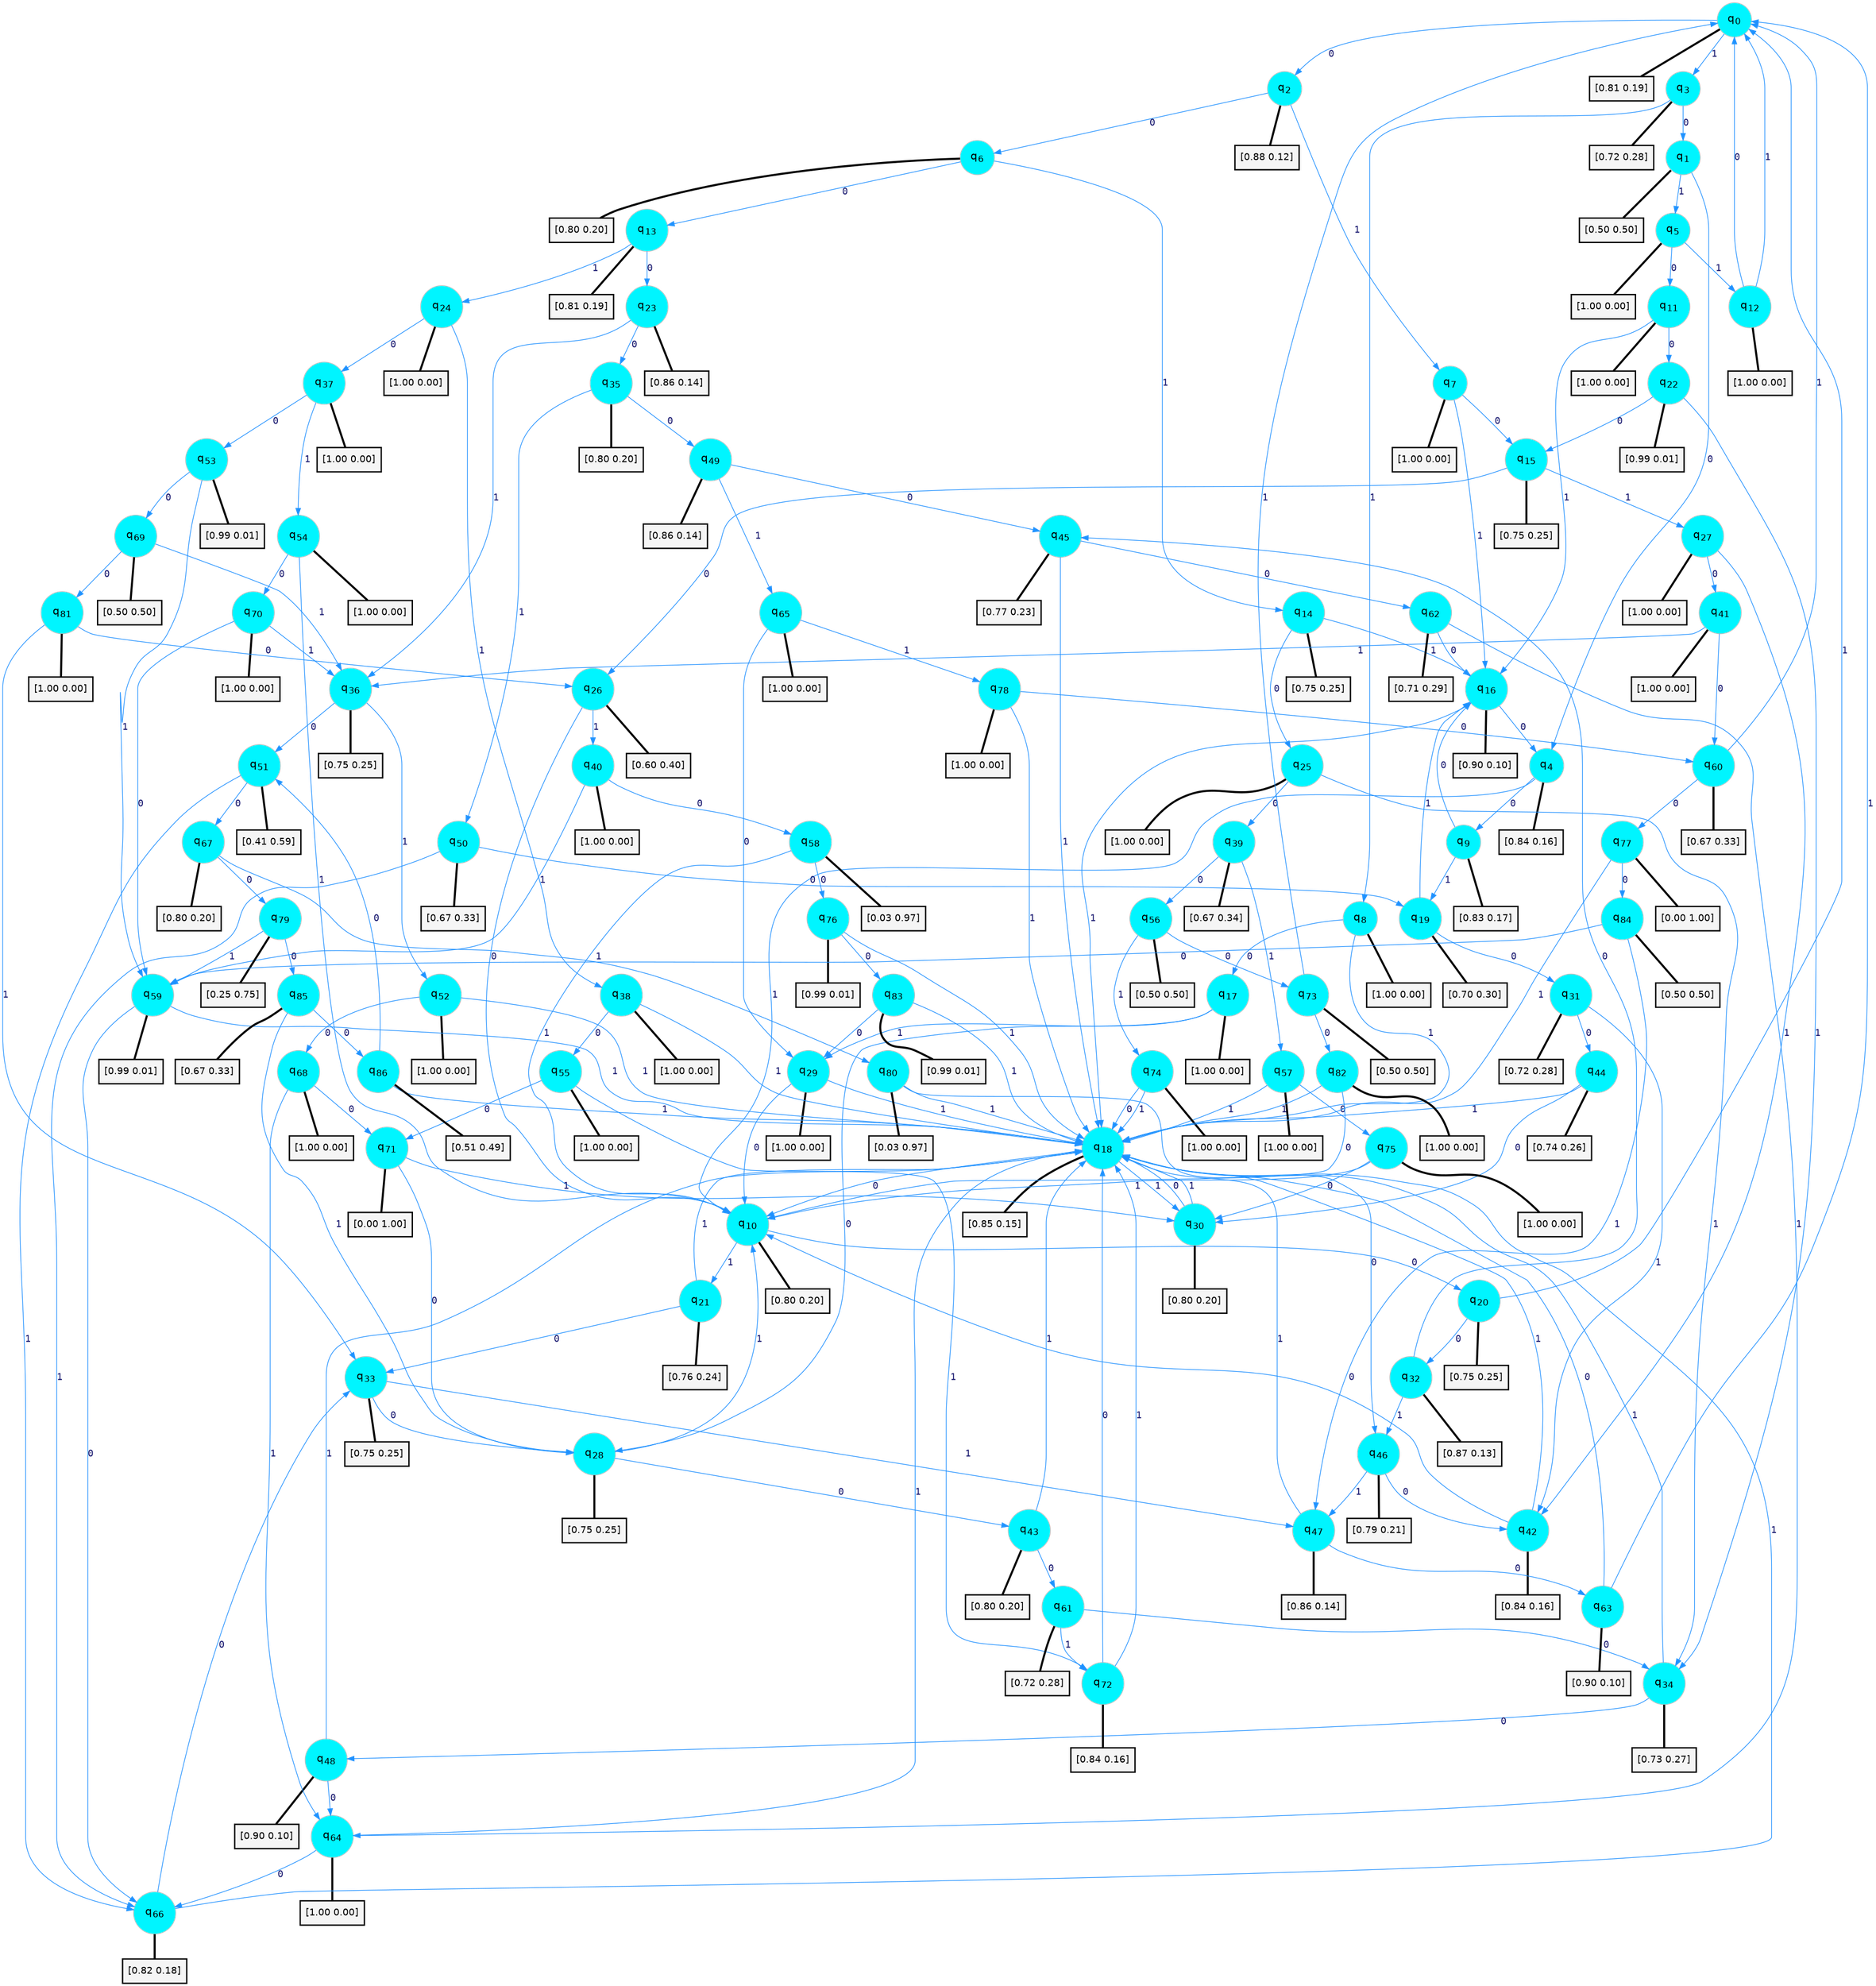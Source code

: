 digraph G {
graph [
bgcolor=transparent, dpi=300, rankdir=TD, size="40,25"];
node [
color=gray, fillcolor=turquoise1, fontcolor=black, fontname=Helvetica, fontsize=16, fontweight=bold, shape=circle, style=filled];
edge [
arrowsize=1, color=dodgerblue1, fontcolor=midnightblue, fontname=courier, fontweight=bold, penwidth=1, style=solid, weight=20];
0[label=<q<SUB>0</SUB>>];
1[label=<q<SUB>1</SUB>>];
2[label=<q<SUB>2</SUB>>];
3[label=<q<SUB>3</SUB>>];
4[label=<q<SUB>4</SUB>>];
5[label=<q<SUB>5</SUB>>];
6[label=<q<SUB>6</SUB>>];
7[label=<q<SUB>7</SUB>>];
8[label=<q<SUB>8</SUB>>];
9[label=<q<SUB>9</SUB>>];
10[label=<q<SUB>10</SUB>>];
11[label=<q<SUB>11</SUB>>];
12[label=<q<SUB>12</SUB>>];
13[label=<q<SUB>13</SUB>>];
14[label=<q<SUB>14</SUB>>];
15[label=<q<SUB>15</SUB>>];
16[label=<q<SUB>16</SUB>>];
17[label=<q<SUB>17</SUB>>];
18[label=<q<SUB>18</SUB>>];
19[label=<q<SUB>19</SUB>>];
20[label=<q<SUB>20</SUB>>];
21[label=<q<SUB>21</SUB>>];
22[label=<q<SUB>22</SUB>>];
23[label=<q<SUB>23</SUB>>];
24[label=<q<SUB>24</SUB>>];
25[label=<q<SUB>25</SUB>>];
26[label=<q<SUB>26</SUB>>];
27[label=<q<SUB>27</SUB>>];
28[label=<q<SUB>28</SUB>>];
29[label=<q<SUB>29</SUB>>];
30[label=<q<SUB>30</SUB>>];
31[label=<q<SUB>31</SUB>>];
32[label=<q<SUB>32</SUB>>];
33[label=<q<SUB>33</SUB>>];
34[label=<q<SUB>34</SUB>>];
35[label=<q<SUB>35</SUB>>];
36[label=<q<SUB>36</SUB>>];
37[label=<q<SUB>37</SUB>>];
38[label=<q<SUB>38</SUB>>];
39[label=<q<SUB>39</SUB>>];
40[label=<q<SUB>40</SUB>>];
41[label=<q<SUB>41</SUB>>];
42[label=<q<SUB>42</SUB>>];
43[label=<q<SUB>43</SUB>>];
44[label=<q<SUB>44</SUB>>];
45[label=<q<SUB>45</SUB>>];
46[label=<q<SUB>46</SUB>>];
47[label=<q<SUB>47</SUB>>];
48[label=<q<SUB>48</SUB>>];
49[label=<q<SUB>49</SUB>>];
50[label=<q<SUB>50</SUB>>];
51[label=<q<SUB>51</SUB>>];
52[label=<q<SUB>52</SUB>>];
53[label=<q<SUB>53</SUB>>];
54[label=<q<SUB>54</SUB>>];
55[label=<q<SUB>55</SUB>>];
56[label=<q<SUB>56</SUB>>];
57[label=<q<SUB>57</SUB>>];
58[label=<q<SUB>58</SUB>>];
59[label=<q<SUB>59</SUB>>];
60[label=<q<SUB>60</SUB>>];
61[label=<q<SUB>61</SUB>>];
62[label=<q<SUB>62</SUB>>];
63[label=<q<SUB>63</SUB>>];
64[label=<q<SUB>64</SUB>>];
65[label=<q<SUB>65</SUB>>];
66[label=<q<SUB>66</SUB>>];
67[label=<q<SUB>67</SUB>>];
68[label=<q<SUB>68</SUB>>];
69[label=<q<SUB>69</SUB>>];
70[label=<q<SUB>70</SUB>>];
71[label=<q<SUB>71</SUB>>];
72[label=<q<SUB>72</SUB>>];
73[label=<q<SUB>73</SUB>>];
74[label=<q<SUB>74</SUB>>];
75[label=<q<SUB>75</SUB>>];
76[label=<q<SUB>76</SUB>>];
77[label=<q<SUB>77</SUB>>];
78[label=<q<SUB>78</SUB>>];
79[label=<q<SUB>79</SUB>>];
80[label=<q<SUB>80</SUB>>];
81[label=<q<SUB>81</SUB>>];
82[label=<q<SUB>82</SUB>>];
83[label=<q<SUB>83</SUB>>];
84[label=<q<SUB>84</SUB>>];
85[label=<q<SUB>85</SUB>>];
86[label=<q<SUB>86</SUB>>];
87[label="[0.81 0.19]", shape=box,fontcolor=black, fontname=Helvetica, fontsize=14, penwidth=2, fillcolor=whitesmoke,color=black];
88[label="[0.50 0.50]", shape=box,fontcolor=black, fontname=Helvetica, fontsize=14, penwidth=2, fillcolor=whitesmoke,color=black];
89[label="[0.88 0.12]", shape=box,fontcolor=black, fontname=Helvetica, fontsize=14, penwidth=2, fillcolor=whitesmoke,color=black];
90[label="[0.72 0.28]", shape=box,fontcolor=black, fontname=Helvetica, fontsize=14, penwidth=2, fillcolor=whitesmoke,color=black];
91[label="[0.84 0.16]", shape=box,fontcolor=black, fontname=Helvetica, fontsize=14, penwidth=2, fillcolor=whitesmoke,color=black];
92[label="[1.00 0.00]", shape=box,fontcolor=black, fontname=Helvetica, fontsize=14, penwidth=2, fillcolor=whitesmoke,color=black];
93[label="[0.80 0.20]", shape=box,fontcolor=black, fontname=Helvetica, fontsize=14, penwidth=2, fillcolor=whitesmoke,color=black];
94[label="[1.00 0.00]", shape=box,fontcolor=black, fontname=Helvetica, fontsize=14, penwidth=2, fillcolor=whitesmoke,color=black];
95[label="[1.00 0.00]", shape=box,fontcolor=black, fontname=Helvetica, fontsize=14, penwidth=2, fillcolor=whitesmoke,color=black];
96[label="[0.83 0.17]", shape=box,fontcolor=black, fontname=Helvetica, fontsize=14, penwidth=2, fillcolor=whitesmoke,color=black];
97[label="[0.80 0.20]", shape=box,fontcolor=black, fontname=Helvetica, fontsize=14, penwidth=2, fillcolor=whitesmoke,color=black];
98[label="[1.00 0.00]", shape=box,fontcolor=black, fontname=Helvetica, fontsize=14, penwidth=2, fillcolor=whitesmoke,color=black];
99[label="[1.00 0.00]", shape=box,fontcolor=black, fontname=Helvetica, fontsize=14, penwidth=2, fillcolor=whitesmoke,color=black];
100[label="[0.81 0.19]", shape=box,fontcolor=black, fontname=Helvetica, fontsize=14, penwidth=2, fillcolor=whitesmoke,color=black];
101[label="[0.75 0.25]", shape=box,fontcolor=black, fontname=Helvetica, fontsize=14, penwidth=2, fillcolor=whitesmoke,color=black];
102[label="[0.75 0.25]", shape=box,fontcolor=black, fontname=Helvetica, fontsize=14, penwidth=2, fillcolor=whitesmoke,color=black];
103[label="[0.90 0.10]", shape=box,fontcolor=black, fontname=Helvetica, fontsize=14, penwidth=2, fillcolor=whitesmoke,color=black];
104[label="[1.00 0.00]", shape=box,fontcolor=black, fontname=Helvetica, fontsize=14, penwidth=2, fillcolor=whitesmoke,color=black];
105[label="[0.85 0.15]", shape=box,fontcolor=black, fontname=Helvetica, fontsize=14, penwidth=2, fillcolor=whitesmoke,color=black];
106[label="[0.70 0.30]", shape=box,fontcolor=black, fontname=Helvetica, fontsize=14, penwidth=2, fillcolor=whitesmoke,color=black];
107[label="[0.75 0.25]", shape=box,fontcolor=black, fontname=Helvetica, fontsize=14, penwidth=2, fillcolor=whitesmoke,color=black];
108[label="[0.76 0.24]", shape=box,fontcolor=black, fontname=Helvetica, fontsize=14, penwidth=2, fillcolor=whitesmoke,color=black];
109[label="[0.99 0.01]", shape=box,fontcolor=black, fontname=Helvetica, fontsize=14, penwidth=2, fillcolor=whitesmoke,color=black];
110[label="[0.86 0.14]", shape=box,fontcolor=black, fontname=Helvetica, fontsize=14, penwidth=2, fillcolor=whitesmoke,color=black];
111[label="[1.00 0.00]", shape=box,fontcolor=black, fontname=Helvetica, fontsize=14, penwidth=2, fillcolor=whitesmoke,color=black];
112[label="[1.00 0.00]", shape=box,fontcolor=black, fontname=Helvetica, fontsize=14, penwidth=2, fillcolor=whitesmoke,color=black];
113[label="[0.60 0.40]", shape=box,fontcolor=black, fontname=Helvetica, fontsize=14, penwidth=2, fillcolor=whitesmoke,color=black];
114[label="[1.00 0.00]", shape=box,fontcolor=black, fontname=Helvetica, fontsize=14, penwidth=2, fillcolor=whitesmoke,color=black];
115[label="[0.75 0.25]", shape=box,fontcolor=black, fontname=Helvetica, fontsize=14, penwidth=2, fillcolor=whitesmoke,color=black];
116[label="[1.00 0.00]", shape=box,fontcolor=black, fontname=Helvetica, fontsize=14, penwidth=2, fillcolor=whitesmoke,color=black];
117[label="[0.80 0.20]", shape=box,fontcolor=black, fontname=Helvetica, fontsize=14, penwidth=2, fillcolor=whitesmoke,color=black];
118[label="[0.72 0.28]", shape=box,fontcolor=black, fontname=Helvetica, fontsize=14, penwidth=2, fillcolor=whitesmoke,color=black];
119[label="[0.87 0.13]", shape=box,fontcolor=black, fontname=Helvetica, fontsize=14, penwidth=2, fillcolor=whitesmoke,color=black];
120[label="[0.75 0.25]", shape=box,fontcolor=black, fontname=Helvetica, fontsize=14, penwidth=2, fillcolor=whitesmoke,color=black];
121[label="[0.73 0.27]", shape=box,fontcolor=black, fontname=Helvetica, fontsize=14, penwidth=2, fillcolor=whitesmoke,color=black];
122[label="[0.80 0.20]", shape=box,fontcolor=black, fontname=Helvetica, fontsize=14, penwidth=2, fillcolor=whitesmoke,color=black];
123[label="[0.75 0.25]", shape=box,fontcolor=black, fontname=Helvetica, fontsize=14, penwidth=2, fillcolor=whitesmoke,color=black];
124[label="[1.00 0.00]", shape=box,fontcolor=black, fontname=Helvetica, fontsize=14, penwidth=2, fillcolor=whitesmoke,color=black];
125[label="[1.00 0.00]", shape=box,fontcolor=black, fontname=Helvetica, fontsize=14, penwidth=2, fillcolor=whitesmoke,color=black];
126[label="[0.67 0.34]", shape=box,fontcolor=black, fontname=Helvetica, fontsize=14, penwidth=2, fillcolor=whitesmoke,color=black];
127[label="[1.00 0.00]", shape=box,fontcolor=black, fontname=Helvetica, fontsize=14, penwidth=2, fillcolor=whitesmoke,color=black];
128[label="[1.00 0.00]", shape=box,fontcolor=black, fontname=Helvetica, fontsize=14, penwidth=2, fillcolor=whitesmoke,color=black];
129[label="[0.84 0.16]", shape=box,fontcolor=black, fontname=Helvetica, fontsize=14, penwidth=2, fillcolor=whitesmoke,color=black];
130[label="[0.80 0.20]", shape=box,fontcolor=black, fontname=Helvetica, fontsize=14, penwidth=2, fillcolor=whitesmoke,color=black];
131[label="[0.74 0.26]", shape=box,fontcolor=black, fontname=Helvetica, fontsize=14, penwidth=2, fillcolor=whitesmoke,color=black];
132[label="[0.77 0.23]", shape=box,fontcolor=black, fontname=Helvetica, fontsize=14, penwidth=2, fillcolor=whitesmoke,color=black];
133[label="[0.79 0.21]", shape=box,fontcolor=black, fontname=Helvetica, fontsize=14, penwidth=2, fillcolor=whitesmoke,color=black];
134[label="[0.86 0.14]", shape=box,fontcolor=black, fontname=Helvetica, fontsize=14, penwidth=2, fillcolor=whitesmoke,color=black];
135[label="[0.90 0.10]", shape=box,fontcolor=black, fontname=Helvetica, fontsize=14, penwidth=2, fillcolor=whitesmoke,color=black];
136[label="[0.86 0.14]", shape=box,fontcolor=black, fontname=Helvetica, fontsize=14, penwidth=2, fillcolor=whitesmoke,color=black];
137[label="[0.67 0.33]", shape=box,fontcolor=black, fontname=Helvetica, fontsize=14, penwidth=2, fillcolor=whitesmoke,color=black];
138[label="[0.41 0.59]", shape=box,fontcolor=black, fontname=Helvetica, fontsize=14, penwidth=2, fillcolor=whitesmoke,color=black];
139[label="[1.00 0.00]", shape=box,fontcolor=black, fontname=Helvetica, fontsize=14, penwidth=2, fillcolor=whitesmoke,color=black];
140[label="[0.99 0.01]", shape=box,fontcolor=black, fontname=Helvetica, fontsize=14, penwidth=2, fillcolor=whitesmoke,color=black];
141[label="[1.00 0.00]", shape=box,fontcolor=black, fontname=Helvetica, fontsize=14, penwidth=2, fillcolor=whitesmoke,color=black];
142[label="[1.00 0.00]", shape=box,fontcolor=black, fontname=Helvetica, fontsize=14, penwidth=2, fillcolor=whitesmoke,color=black];
143[label="[0.50 0.50]", shape=box,fontcolor=black, fontname=Helvetica, fontsize=14, penwidth=2, fillcolor=whitesmoke,color=black];
144[label="[1.00 0.00]", shape=box,fontcolor=black, fontname=Helvetica, fontsize=14, penwidth=2, fillcolor=whitesmoke,color=black];
145[label="[0.03 0.97]", shape=box,fontcolor=black, fontname=Helvetica, fontsize=14, penwidth=2, fillcolor=whitesmoke,color=black];
146[label="[0.99 0.01]", shape=box,fontcolor=black, fontname=Helvetica, fontsize=14, penwidth=2, fillcolor=whitesmoke,color=black];
147[label="[0.67 0.33]", shape=box,fontcolor=black, fontname=Helvetica, fontsize=14, penwidth=2, fillcolor=whitesmoke,color=black];
148[label="[0.72 0.28]", shape=box,fontcolor=black, fontname=Helvetica, fontsize=14, penwidth=2, fillcolor=whitesmoke,color=black];
149[label="[0.71 0.29]", shape=box,fontcolor=black, fontname=Helvetica, fontsize=14, penwidth=2, fillcolor=whitesmoke,color=black];
150[label="[0.90 0.10]", shape=box,fontcolor=black, fontname=Helvetica, fontsize=14, penwidth=2, fillcolor=whitesmoke,color=black];
151[label="[1.00 0.00]", shape=box,fontcolor=black, fontname=Helvetica, fontsize=14, penwidth=2, fillcolor=whitesmoke,color=black];
152[label="[1.00 0.00]", shape=box,fontcolor=black, fontname=Helvetica, fontsize=14, penwidth=2, fillcolor=whitesmoke,color=black];
153[label="[0.82 0.18]", shape=box,fontcolor=black, fontname=Helvetica, fontsize=14, penwidth=2, fillcolor=whitesmoke,color=black];
154[label="[0.80 0.20]", shape=box,fontcolor=black, fontname=Helvetica, fontsize=14, penwidth=2, fillcolor=whitesmoke,color=black];
155[label="[1.00 0.00]", shape=box,fontcolor=black, fontname=Helvetica, fontsize=14, penwidth=2, fillcolor=whitesmoke,color=black];
156[label="[0.50 0.50]", shape=box,fontcolor=black, fontname=Helvetica, fontsize=14, penwidth=2, fillcolor=whitesmoke,color=black];
157[label="[1.00 0.00]", shape=box,fontcolor=black, fontname=Helvetica, fontsize=14, penwidth=2, fillcolor=whitesmoke,color=black];
158[label="[0.00 1.00]", shape=box,fontcolor=black, fontname=Helvetica, fontsize=14, penwidth=2, fillcolor=whitesmoke,color=black];
159[label="[0.84 0.16]", shape=box,fontcolor=black, fontname=Helvetica, fontsize=14, penwidth=2, fillcolor=whitesmoke,color=black];
160[label="[0.50 0.50]", shape=box,fontcolor=black, fontname=Helvetica, fontsize=14, penwidth=2, fillcolor=whitesmoke,color=black];
161[label="[1.00 0.00]", shape=box,fontcolor=black, fontname=Helvetica, fontsize=14, penwidth=2, fillcolor=whitesmoke,color=black];
162[label="[1.00 0.00]", shape=box,fontcolor=black, fontname=Helvetica, fontsize=14, penwidth=2, fillcolor=whitesmoke,color=black];
163[label="[0.99 0.01]", shape=box,fontcolor=black, fontname=Helvetica, fontsize=14, penwidth=2, fillcolor=whitesmoke,color=black];
164[label="[0.00 1.00]", shape=box,fontcolor=black, fontname=Helvetica, fontsize=14, penwidth=2, fillcolor=whitesmoke,color=black];
165[label="[1.00 0.00]", shape=box,fontcolor=black, fontname=Helvetica, fontsize=14, penwidth=2, fillcolor=whitesmoke,color=black];
166[label="[0.25 0.75]", shape=box,fontcolor=black, fontname=Helvetica, fontsize=14, penwidth=2, fillcolor=whitesmoke,color=black];
167[label="[0.03 0.97]", shape=box,fontcolor=black, fontname=Helvetica, fontsize=14, penwidth=2, fillcolor=whitesmoke,color=black];
168[label="[1.00 0.00]", shape=box,fontcolor=black, fontname=Helvetica, fontsize=14, penwidth=2, fillcolor=whitesmoke,color=black];
169[label="[1.00 0.00]", shape=box,fontcolor=black, fontname=Helvetica, fontsize=14, penwidth=2, fillcolor=whitesmoke,color=black];
170[label="[0.99 0.01]", shape=box,fontcolor=black, fontname=Helvetica, fontsize=14, penwidth=2, fillcolor=whitesmoke,color=black];
171[label="[0.50 0.50]", shape=box,fontcolor=black, fontname=Helvetica, fontsize=14, penwidth=2, fillcolor=whitesmoke,color=black];
172[label="[0.67 0.33]", shape=box,fontcolor=black, fontname=Helvetica, fontsize=14, penwidth=2, fillcolor=whitesmoke,color=black];
173[label="[0.51 0.49]", shape=box,fontcolor=black, fontname=Helvetica, fontsize=14, penwidth=2, fillcolor=whitesmoke,color=black];
0->2 [label=0];
0->3 [label=1];
0->87 [arrowhead=none, penwidth=3,color=black];
1->4 [label=0];
1->5 [label=1];
1->88 [arrowhead=none, penwidth=3,color=black];
2->6 [label=0];
2->7 [label=1];
2->89 [arrowhead=none, penwidth=3,color=black];
3->1 [label=0];
3->8 [label=1];
3->90 [arrowhead=none, penwidth=3,color=black];
4->9 [label=0];
4->10 [label=1];
4->91 [arrowhead=none, penwidth=3,color=black];
5->11 [label=0];
5->12 [label=1];
5->92 [arrowhead=none, penwidth=3,color=black];
6->13 [label=0];
6->14 [label=1];
6->93 [arrowhead=none, penwidth=3,color=black];
7->15 [label=0];
7->16 [label=1];
7->94 [arrowhead=none, penwidth=3,color=black];
8->17 [label=0];
8->18 [label=1];
8->95 [arrowhead=none, penwidth=3,color=black];
9->16 [label=0];
9->19 [label=1];
9->96 [arrowhead=none, penwidth=3,color=black];
10->20 [label=0];
10->21 [label=1];
10->97 [arrowhead=none, penwidth=3,color=black];
11->22 [label=0];
11->16 [label=1];
11->98 [arrowhead=none, penwidth=3,color=black];
12->0 [label=0];
12->0 [label=1];
12->99 [arrowhead=none, penwidth=3,color=black];
13->23 [label=0];
13->24 [label=1];
13->100 [arrowhead=none, penwidth=3,color=black];
14->25 [label=0];
14->16 [label=1];
14->101 [arrowhead=none, penwidth=3,color=black];
15->26 [label=0];
15->27 [label=1];
15->102 [arrowhead=none, penwidth=3,color=black];
16->4 [label=0];
16->18 [label=1];
16->103 [arrowhead=none, penwidth=3,color=black];
17->28 [label=0];
17->29 [label=1];
17->104 [arrowhead=none, penwidth=3,color=black];
18->10 [label=0];
18->30 [label=1];
18->105 [arrowhead=none, penwidth=3,color=black];
19->31 [label=0];
19->16 [label=1];
19->106 [arrowhead=none, penwidth=3,color=black];
20->32 [label=0];
20->0 [label=1];
20->107 [arrowhead=none, penwidth=3,color=black];
21->33 [label=0];
21->18 [label=1];
21->108 [arrowhead=none, penwidth=3,color=black];
22->15 [label=0];
22->34 [label=1];
22->109 [arrowhead=none, penwidth=3,color=black];
23->35 [label=0];
23->36 [label=1];
23->110 [arrowhead=none, penwidth=3,color=black];
24->37 [label=0];
24->38 [label=1];
24->111 [arrowhead=none, penwidth=3,color=black];
25->39 [label=0];
25->34 [label=1];
25->112 [arrowhead=none, penwidth=3,color=black];
26->10 [label=0];
26->40 [label=1];
26->113 [arrowhead=none, penwidth=3,color=black];
27->41 [label=0];
27->42 [label=1];
27->114 [arrowhead=none, penwidth=3,color=black];
28->43 [label=0];
28->10 [label=1];
28->115 [arrowhead=none, penwidth=3,color=black];
29->10 [label=0];
29->18 [label=1];
29->116 [arrowhead=none, penwidth=3,color=black];
30->18 [label=0];
30->18 [label=1];
30->117 [arrowhead=none, penwidth=3,color=black];
31->44 [label=0];
31->42 [label=1];
31->118 [arrowhead=none, penwidth=3,color=black];
32->45 [label=0];
32->46 [label=1];
32->119 [arrowhead=none, penwidth=3,color=black];
33->28 [label=0];
33->47 [label=1];
33->120 [arrowhead=none, penwidth=3,color=black];
34->48 [label=0];
34->18 [label=1];
34->121 [arrowhead=none, penwidth=3,color=black];
35->49 [label=0];
35->50 [label=1];
35->122 [arrowhead=none, penwidth=3,color=black];
36->51 [label=0];
36->52 [label=1];
36->123 [arrowhead=none, penwidth=3,color=black];
37->53 [label=0];
37->54 [label=1];
37->124 [arrowhead=none, penwidth=3,color=black];
38->55 [label=0];
38->18 [label=1];
38->125 [arrowhead=none, penwidth=3,color=black];
39->56 [label=0];
39->57 [label=1];
39->126 [arrowhead=none, penwidth=3,color=black];
40->58 [label=0];
40->59 [label=1];
40->127 [arrowhead=none, penwidth=3,color=black];
41->60 [label=0];
41->36 [label=1];
41->128 [arrowhead=none, penwidth=3,color=black];
42->10 [label=0];
42->18 [label=1];
42->129 [arrowhead=none, penwidth=3,color=black];
43->61 [label=0];
43->18 [label=1];
43->130 [arrowhead=none, penwidth=3,color=black];
44->30 [label=0];
44->18 [label=1];
44->131 [arrowhead=none, penwidth=3,color=black];
45->62 [label=0];
45->18 [label=1];
45->132 [arrowhead=none, penwidth=3,color=black];
46->42 [label=0];
46->47 [label=1];
46->133 [arrowhead=none, penwidth=3,color=black];
47->63 [label=0];
47->18 [label=1];
47->134 [arrowhead=none, penwidth=3,color=black];
48->64 [label=0];
48->18 [label=1];
48->135 [arrowhead=none, penwidth=3,color=black];
49->45 [label=0];
49->65 [label=1];
49->136 [arrowhead=none, penwidth=3,color=black];
50->19 [label=0];
50->66 [label=1];
50->137 [arrowhead=none, penwidth=3,color=black];
51->67 [label=0];
51->66 [label=1];
51->138 [arrowhead=none, penwidth=3,color=black];
52->68 [label=0];
52->18 [label=1];
52->139 [arrowhead=none, penwidth=3,color=black];
53->69 [label=0];
53->59 [label=1];
53->140 [arrowhead=none, penwidth=3,color=black];
54->70 [label=0];
54->10 [label=1];
54->141 [arrowhead=none, penwidth=3,color=black];
55->71 [label=0];
55->72 [label=1];
55->142 [arrowhead=none, penwidth=3,color=black];
56->73 [label=0];
56->74 [label=1];
56->143 [arrowhead=none, penwidth=3,color=black];
57->75 [label=0];
57->18 [label=1];
57->144 [arrowhead=none, penwidth=3,color=black];
58->76 [label=0];
58->10 [label=1];
58->145 [arrowhead=none, penwidth=3,color=black];
59->66 [label=0];
59->18 [label=1];
59->146 [arrowhead=none, penwidth=3,color=black];
60->77 [label=0];
60->0 [label=1];
60->147 [arrowhead=none, penwidth=3,color=black];
61->34 [label=0];
61->72 [label=1];
61->148 [arrowhead=none, penwidth=3,color=black];
62->16 [label=0];
62->64 [label=1];
62->149 [arrowhead=none, penwidth=3,color=black];
63->18 [label=0];
63->0 [label=1];
63->150 [arrowhead=none, penwidth=3,color=black];
64->66 [label=0];
64->18 [label=1];
64->151 [arrowhead=none, penwidth=3,color=black];
65->29 [label=0];
65->78 [label=1];
65->152 [arrowhead=none, penwidth=3,color=black];
66->33 [label=0];
66->18 [label=1];
66->153 [arrowhead=none, penwidth=3,color=black];
67->79 [label=0];
67->80 [label=1];
67->154 [arrowhead=none, penwidth=3,color=black];
68->71 [label=0];
68->64 [label=1];
68->155 [arrowhead=none, penwidth=3,color=black];
69->81 [label=0];
69->36 [label=1];
69->156 [arrowhead=none, penwidth=3,color=black];
70->59 [label=0];
70->36 [label=1];
70->157 [arrowhead=none, penwidth=3,color=black];
71->28 [label=0];
71->30 [label=1];
71->158 [arrowhead=none, penwidth=3,color=black];
72->18 [label=0];
72->18 [label=1];
72->159 [arrowhead=none, penwidth=3,color=black];
73->82 [label=0];
73->0 [label=1];
73->160 [arrowhead=none, penwidth=3,color=black];
74->18 [label=0];
74->18 [label=1];
74->161 [arrowhead=none, penwidth=3,color=black];
75->30 [label=0];
75->10 [label=1];
75->162 [arrowhead=none, penwidth=3,color=black];
76->83 [label=0];
76->18 [label=1];
76->163 [arrowhead=none, penwidth=3,color=black];
77->84 [label=0];
77->18 [label=1];
77->164 [arrowhead=none, penwidth=3,color=black];
78->60 [label=0];
78->18 [label=1];
78->165 [arrowhead=none, penwidth=3,color=black];
79->85 [label=0];
79->59 [label=1];
79->166 [arrowhead=none, penwidth=3,color=black];
80->46 [label=0];
80->18 [label=1];
80->167 [arrowhead=none, penwidth=3,color=black];
81->26 [label=0];
81->33 [label=1];
81->168 [arrowhead=none, penwidth=3,color=black];
82->10 [label=0];
82->18 [label=1];
82->169 [arrowhead=none, penwidth=3,color=black];
83->29 [label=0];
83->18 [label=1];
83->170 [arrowhead=none, penwidth=3,color=black];
84->59 [label=0];
84->47 [label=1];
84->171 [arrowhead=none, penwidth=3,color=black];
85->86 [label=0];
85->28 [label=1];
85->172 [arrowhead=none, penwidth=3,color=black];
86->51 [label=0];
86->18 [label=1];
86->173 [arrowhead=none, penwidth=3,color=black];
}
